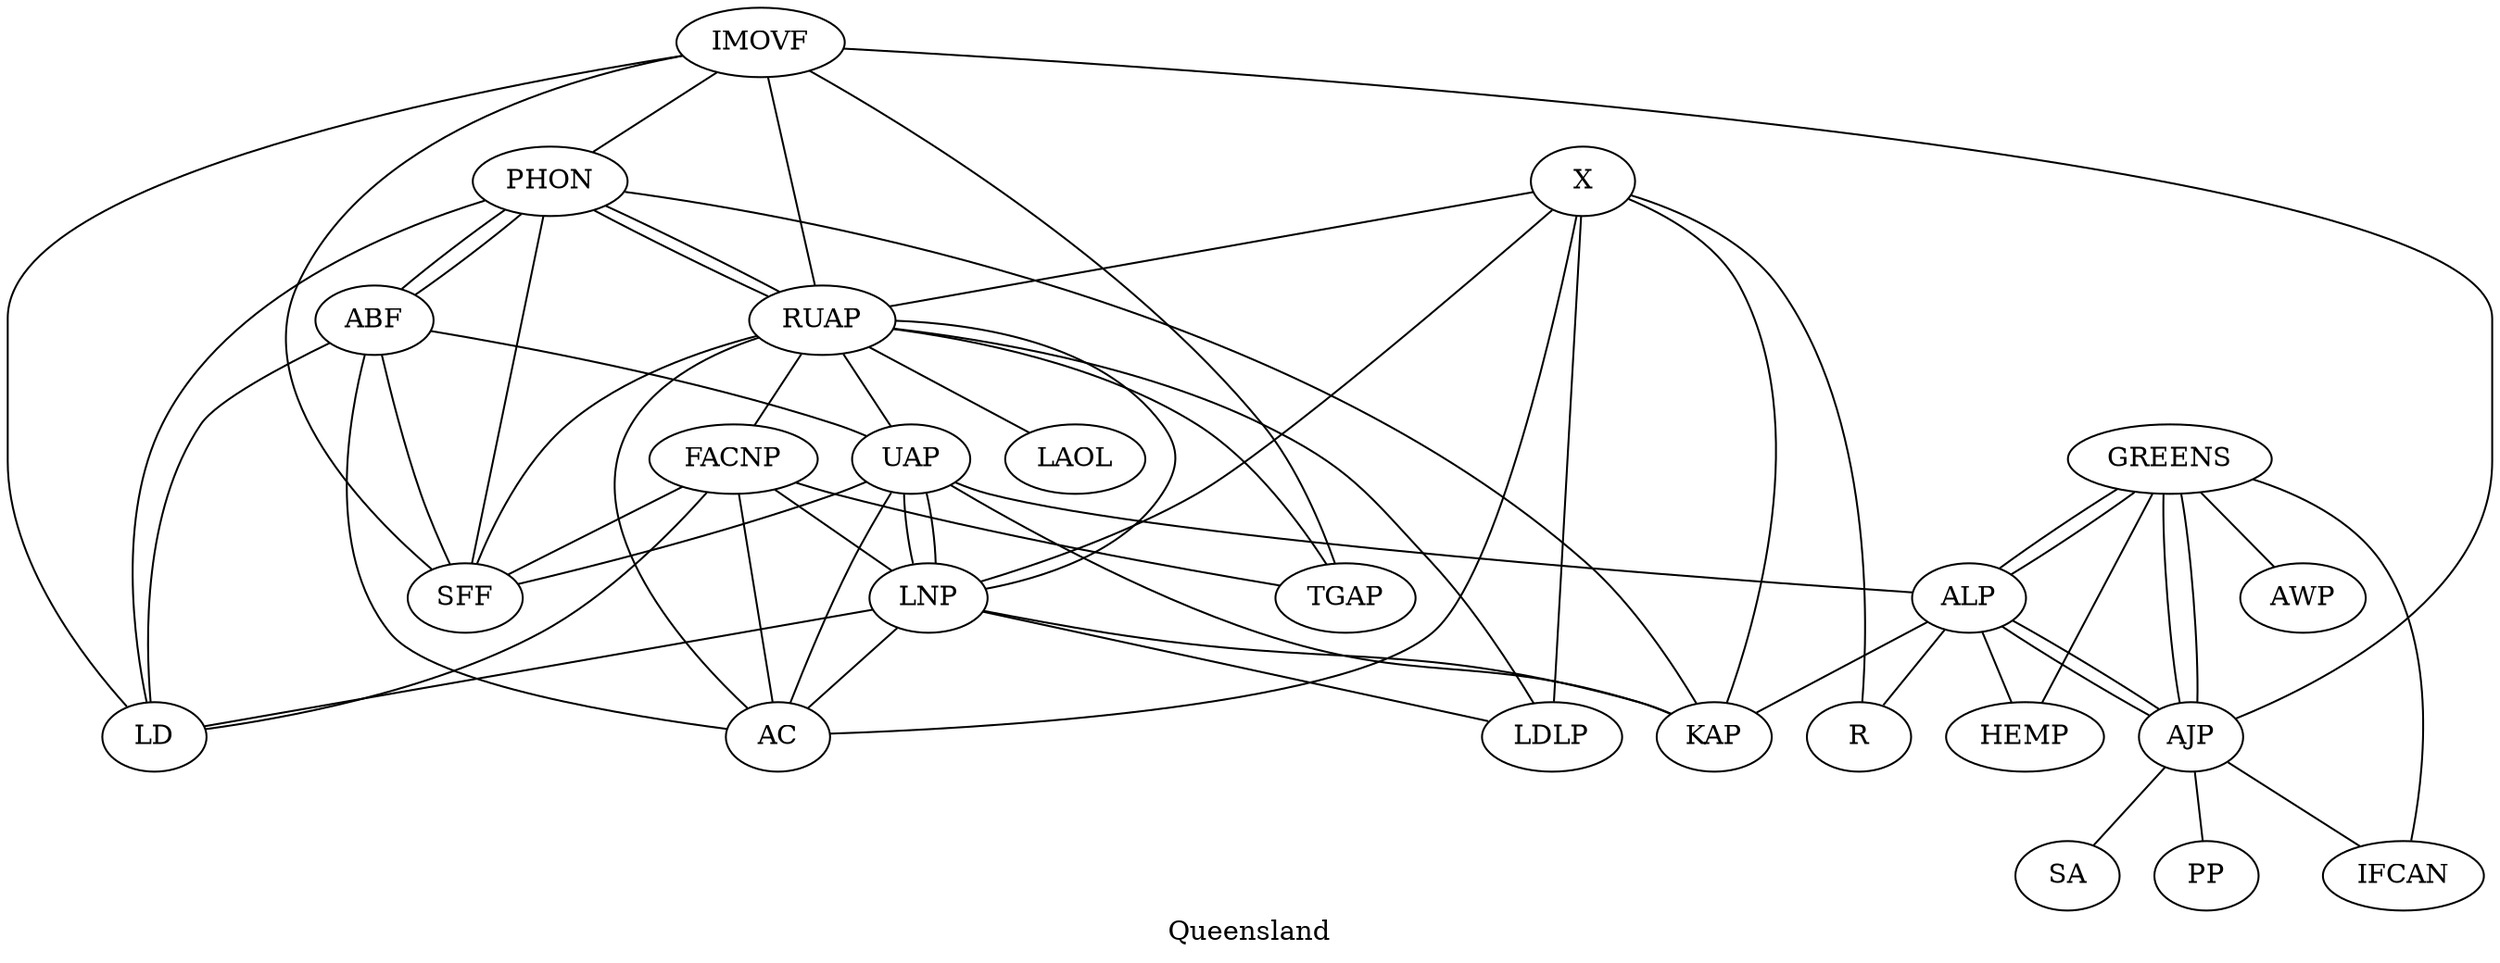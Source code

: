 graph G  {
    graph [label = "Queensland"];
    GREENS [ pos = "0,0" ];    
    RUAP -- PHON;
    RUAP -- UAP;
    RUAP -- LNP;
    RUAP -- FACNP;
    RUAP -- AC;
    RUAP -- LDLP;
    RUAP -- TGAP;
    RUAP -- LAOL;
    RUAP -- SFF;
    PHON -- KAP;
    PHON -- ABF;
    PHON -- LD;
    PHON -- SFF;
    PHON -- RUAP;
    UAP -- LNP;
    UAP -- AC;
    UAP -- KAP;
    UAP -- SFF;
    UAP -- ALP;
    LNP -- UAP;
    LNP -- KAP;
    LNP -- AC;
    LNP -- LDLP;
    LNP -- LD;
    IMOVF -- SFF;
    IMOVF -- LD;
    IMOVF -- AJP;
    IMOVF -- TGAP;
    IMOVF -- PHON;
    IMOVF -- RUAP;
    AJP -- SA
    AJP -- PP
    AJP -- IFCAN
    AJP -- GREENS
    AJP -- ALP
    GREENS -- IFCAN
    GREENS -- AWP
    GREENS -- AJP
    GREENS -- ALP
    GREENS -- HEMP
    FACNP -- TGAP
    FACNP -- LNP
    FACNP -- AC
    FACNP -- SFF
    FACNP -- LD
    ALP -- GREENS 
    ALP -- AJP 
    ALP -- KAP 
    ALP -- HEMP 
    ALP -- R
    ABF -- PHON 
    ABF -- SFF 
    ABF -- LD 
    ABF -- UAP 
    ABF -- AC
    X -- AC 
    X -- LDLP 
    X -- KAP 
    X -- R 
    X -- RUAP 
    X -- LNP  
}